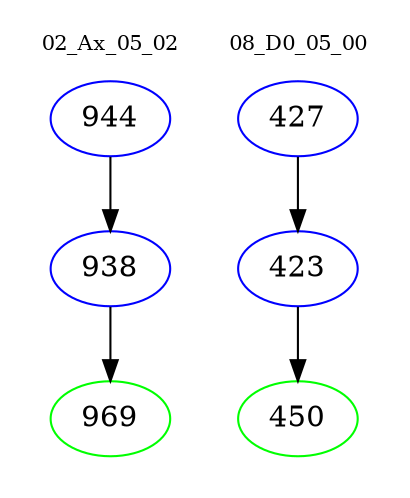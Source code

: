 digraph{
subgraph cluster_0 {
color = white
label = "02_Ax_05_02";
fontsize=10;
T0_944 [label="944", color="blue"]
T0_944 -> T0_938 [color="black"]
T0_938 [label="938", color="blue"]
T0_938 -> T0_969 [color="black"]
T0_969 [label="969", color="green"]
}
subgraph cluster_1 {
color = white
label = "08_D0_05_00";
fontsize=10;
T1_427 [label="427", color="blue"]
T1_427 -> T1_423 [color="black"]
T1_423 [label="423", color="blue"]
T1_423 -> T1_450 [color="black"]
T1_450 [label="450", color="green"]
}
}
